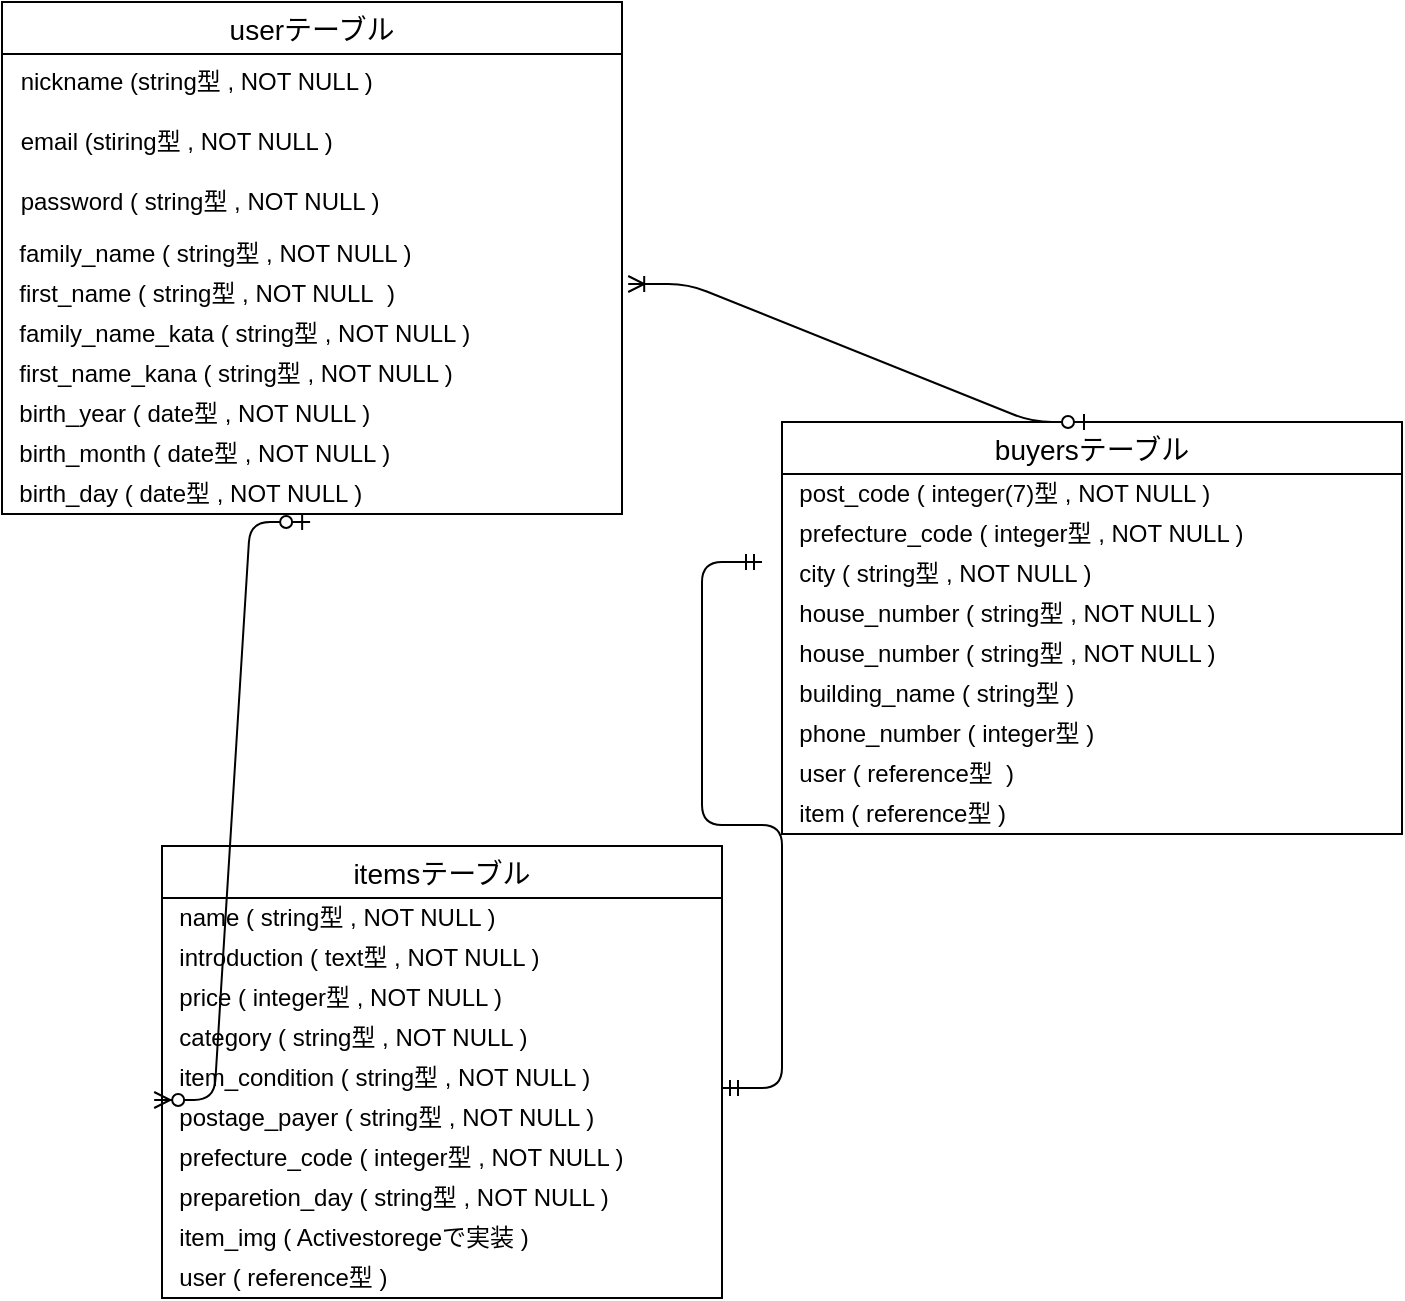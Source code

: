 <mxfile version="13.6.5">
    <diagram id="7_8oD9z88y5m7nNNXtdT" name="ページ1">
        <mxGraphModel dx="720" dy="702" grid="1" gridSize="10" guides="1" tooltips="1" connect="1" arrows="1" fold="1" page="1" pageScale="1" pageWidth="827" pageHeight="1169" math="0" shadow="0">
            <root>
                <mxCell id="0"/>
                <mxCell id="1" parent="0"/>
                <mxCell id="9" value="userテーブル" style="swimlane;fontStyle=0;childLayout=stackLayout;horizontal=1;startSize=26;horizontalStack=0;resizeParent=1;resizeParentMax=0;resizeLast=0;collapsible=1;marginBottom=0;align=center;fontSize=14;" vertex="1" parent="1">
                    <mxGeometry x="120" y="360" width="310" height="256" as="geometry"/>
                </mxCell>
                <mxCell id="10" value=" nickname (string型 , NOT NULL )" style="text;strokeColor=none;fillColor=none;spacingLeft=4;spacingRight=4;overflow=hidden;rotatable=0;points=[[0,0.5],[1,0.5]];portConstraint=eastwest;fontSize=12;" vertex="1" parent="9">
                    <mxGeometry y="26" width="310" height="30" as="geometry"/>
                </mxCell>
                <mxCell id="11" value=" email (stiring型 , NOT NULL )" style="text;strokeColor=none;fillColor=none;spacingLeft=4;spacingRight=4;overflow=hidden;rotatable=0;points=[[0,0.5],[1,0.5]];portConstraint=eastwest;fontSize=12;" vertex="1" parent="9">
                    <mxGeometry y="56" width="310" height="30" as="geometry"/>
                </mxCell>
                <mxCell id="12" value=" password ( string型 , NOT NULL )" style="text;strokeColor=none;fillColor=none;spacingLeft=4;spacingRight=4;overflow=hidden;rotatable=0;points=[[0,0.5],[1,0.5]];portConstraint=eastwest;fontSize=12;" vertex="1" parent="9">
                    <mxGeometry y="86" width="310" height="30" as="geometry"/>
                </mxCell>
                <mxCell id="30" value="&amp;nbsp; family_name ( string型 , NOT NULL )" style="text;html=1;resizable=0;autosize=1;align=left;verticalAlign=middle;points=[];fillColor=none;strokeColor=none;rounded=0;" vertex="1" parent="9">
                    <mxGeometry y="116" width="310" height="20" as="geometry"/>
                </mxCell>
                <mxCell id="31" value="&amp;nbsp; first_name ( string型 , NOT NULL&amp;nbsp; )" style="text;html=1;resizable=0;autosize=1;align=left;verticalAlign=middle;points=[];fillColor=none;strokeColor=none;rounded=0;" vertex="1" parent="9">
                    <mxGeometry y="136" width="310" height="20" as="geometry"/>
                </mxCell>
                <mxCell id="32" value="&amp;nbsp; family_name_kata ( string型 , NOT NULL )" style="text;html=1;resizable=0;autosize=1;align=left;verticalAlign=middle;points=[];fillColor=none;strokeColor=none;rounded=0;" vertex="1" parent="9">
                    <mxGeometry y="156" width="310" height="20" as="geometry"/>
                </mxCell>
                <mxCell id="33" value="&amp;nbsp; first_name_kana ( string型 , NOT NULL )" style="text;html=1;resizable=0;autosize=1;align=left;verticalAlign=middle;points=[];fillColor=none;strokeColor=none;rounded=0;" vertex="1" parent="9">
                    <mxGeometry y="176" width="310" height="20" as="geometry"/>
                </mxCell>
                <mxCell id="34" value="&amp;nbsp; birth_year ( date型 , NOT NULL )" style="text;html=1;resizable=0;autosize=1;align=left;verticalAlign=middle;points=[];fillColor=none;strokeColor=none;rounded=0;" vertex="1" parent="9">
                    <mxGeometry y="196" width="310" height="20" as="geometry"/>
                </mxCell>
                <mxCell id="35" value="&amp;nbsp; birth_month ( date型 , NOT NULL )" style="text;html=1;resizable=0;autosize=1;align=left;verticalAlign=middle;points=[];fillColor=none;strokeColor=none;rounded=0;" vertex="1" parent="9">
                    <mxGeometry y="216" width="310" height="20" as="geometry"/>
                </mxCell>
                <mxCell id="36" value="&amp;nbsp; birth_day ( date型 , NOT NULL )" style="text;html=1;resizable=0;autosize=1;align=left;verticalAlign=middle;points=[];fillColor=none;strokeColor=none;rounded=0;" vertex="1" parent="9">
                    <mxGeometry y="236" width="310" height="20" as="geometry"/>
                </mxCell>
                <mxCell id="48" value="itemsテーブル" style="swimlane;fontStyle=0;childLayout=stackLayout;horizontal=1;startSize=26;horizontalStack=0;resizeParent=1;resizeParentMax=0;resizeLast=0;collapsible=1;marginBottom=0;align=center;fontSize=14;" vertex="1" parent="1">
                    <mxGeometry x="200" y="782" width="280" height="226" as="geometry"/>
                </mxCell>
                <mxCell id="58" value="&amp;nbsp; name ( string型 , NOT NULL )" style="text;html=1;resizable=0;autosize=1;align=left;verticalAlign=middle;points=[];fillColor=none;strokeColor=none;rounded=0;" vertex="1" parent="48">
                    <mxGeometry y="26" width="280" height="20" as="geometry"/>
                </mxCell>
                <mxCell id="59" value="&amp;nbsp; introduction ( text型 , NOT NULL )" style="text;html=1;resizable=0;autosize=1;align=left;verticalAlign=middle;points=[];fillColor=none;strokeColor=none;rounded=0;" vertex="1" parent="48">
                    <mxGeometry y="46" width="280" height="20" as="geometry"/>
                </mxCell>
                <mxCell id="60" value="&amp;nbsp; price ( integer型 , NOT NULL )" style="text;html=1;resizable=0;autosize=1;align=left;verticalAlign=middle;points=[];fillColor=none;strokeColor=none;rounded=0;" vertex="1" parent="48">
                    <mxGeometry y="66" width="280" height="20" as="geometry"/>
                </mxCell>
                <mxCell id="52" value="&amp;nbsp; category ( string型 , NOT NULL )" style="text;html=1;resizable=0;autosize=1;align=left;verticalAlign=middle;points=[];fillColor=none;strokeColor=none;rounded=0;" vertex="1" parent="48">
                    <mxGeometry y="86" width="280" height="20" as="geometry"/>
                </mxCell>
                <mxCell id="57" value="&amp;nbsp; item_condition ( string型 , NOT NULL )" style="text;html=1;resizable=0;autosize=1;align=left;verticalAlign=middle;points=[];fillColor=none;strokeColor=none;rounded=0;" vertex="1" parent="48">
                    <mxGeometry y="106" width="280" height="20" as="geometry"/>
                </mxCell>
                <mxCell id="56" value="&amp;nbsp; postage_payer ( string型 , NOT NULL )" style="text;html=1;resizable=0;autosize=1;align=left;verticalAlign=middle;points=[];fillColor=none;strokeColor=none;rounded=0;" vertex="1" parent="48">
                    <mxGeometry y="126" width="280" height="20" as="geometry"/>
                </mxCell>
                <mxCell id="55" value="&amp;nbsp; prefecture_code ( integer型 , NOT NULL )" style="text;html=1;resizable=0;autosize=1;align=left;verticalAlign=middle;points=[];fillColor=none;strokeColor=none;rounded=0;" vertex="1" parent="48">
                    <mxGeometry y="146" width="280" height="20" as="geometry"/>
                </mxCell>
                <mxCell id="54" value="&amp;nbsp; preparetion_day ( string型 , NOT NULL )" style="text;html=1;resizable=0;autosize=1;align=left;verticalAlign=middle;points=[];fillColor=none;strokeColor=none;rounded=0;" vertex="1" parent="48">
                    <mxGeometry y="166" width="280" height="20" as="geometry"/>
                </mxCell>
                <mxCell id="53" value="&amp;nbsp; item_img ( Activestoregeで実装 )" style="text;html=1;resizable=0;autosize=1;align=left;verticalAlign=middle;points=[];fillColor=none;strokeColor=none;rounded=0;" vertex="1" parent="48">
                    <mxGeometry y="186" width="280" height="20" as="geometry"/>
                </mxCell>
                <mxCell id="63" value="&amp;nbsp; user ( reference型 )" style="text;html=1;resizable=0;autosize=1;align=left;verticalAlign=middle;points=[];fillColor=none;strokeColor=none;rounded=0;" vertex="1" parent="48">
                    <mxGeometry y="206" width="280" height="20" as="geometry"/>
                </mxCell>
                <mxCell id="70" value="" style="edgeStyle=entityRelationEdgeStyle;fontSize=12;html=1;endArrow=ERzeroToMany;startArrow=ERzeroToOne;exitX=0.497;exitY=1.2;exitDx=0;exitDy=0;exitPerimeter=0;entryX=-0.014;entryY=0.05;entryDx=0;entryDy=0;entryPerimeter=0;" edge="1" parent="1" source="36" target="56">
                    <mxGeometry width="100" height="100" relative="1" as="geometry">
                        <mxPoint x="400" y="740" as="sourcePoint"/>
                        <mxPoint x="500" y="640" as="targetPoint"/>
                    </mxGeometry>
                </mxCell>
                <mxCell id="77" value="" style="edgeStyle=entityRelationEdgeStyle;fontSize=12;html=1;endArrow=ERmandOne;startArrow=ERmandOne;exitX=1;exitY=-0.25;exitDx=0;exitDy=0;exitPerimeter=0;" edge="1" parent="1" source="56">
                    <mxGeometry width="100" height="100" relative="1" as="geometry">
                        <mxPoint x="400" y="740" as="sourcePoint"/>
                        <mxPoint x="500" y="640" as="targetPoint"/>
                    </mxGeometry>
                </mxCell>
                <mxCell id="37" value="buyersテーブル" style="swimlane;fontStyle=0;childLayout=stackLayout;horizontal=1;startSize=26;horizontalStack=0;resizeParent=1;resizeParentMax=0;resizeLast=0;collapsible=1;marginBottom=0;align=center;fontSize=14;" vertex="1" parent="1">
                    <mxGeometry x="510" y="570" width="310" height="206" as="geometry"/>
                </mxCell>
                <mxCell id="42" value="&amp;nbsp; post_code ( integer(7)型 , NOT NULL )" style="text;html=1;resizable=0;autosize=1;align=left;verticalAlign=middle;points=[];fillColor=none;strokeColor=none;rounded=0;" vertex="1" parent="37">
                    <mxGeometry y="26" width="310" height="20" as="geometry"/>
                </mxCell>
                <mxCell id="61" value="&amp;nbsp; prefecture_code ( integer型 , NOT NULL )" style="text;html=1;resizable=0;autosize=1;align=left;verticalAlign=middle;points=[];fillColor=none;strokeColor=none;rounded=0;" vertex="1" parent="37">
                    <mxGeometry y="46" width="310" height="20" as="geometry"/>
                </mxCell>
                <mxCell id="43" value="&amp;nbsp; city ( string型 , NOT NULL )" style="text;html=1;resizable=0;autosize=1;align=left;verticalAlign=middle;points=[];fillColor=none;strokeColor=none;rounded=0;" vertex="1" parent="37">
                    <mxGeometry y="66" width="310" height="20" as="geometry"/>
                </mxCell>
                <mxCell id="71" value="&amp;nbsp; house_number ( string型 , NOT NULL )" style="text;html=1;resizable=0;autosize=1;align=left;verticalAlign=middle;points=[];fillColor=none;strokeColor=none;rounded=0;" vertex="1" parent="37">
                    <mxGeometry y="86" width="310" height="20" as="geometry"/>
                </mxCell>
                <mxCell id="47" value="&amp;nbsp; house_number ( string型 , NOT NULL )" style="text;html=1;resizable=0;autosize=1;align=left;verticalAlign=middle;points=[];fillColor=none;strokeColor=none;rounded=0;" vertex="1" parent="37">
                    <mxGeometry y="106" width="310" height="20" as="geometry"/>
                </mxCell>
                <mxCell id="45" value="&amp;nbsp; building_name ( string型 )" style="text;html=1;resizable=0;autosize=1;align=left;verticalAlign=middle;points=[];fillColor=none;strokeColor=none;rounded=0;" vertex="1" parent="37">
                    <mxGeometry y="126" width="310" height="20" as="geometry"/>
                </mxCell>
                <mxCell id="76" value="&amp;nbsp; phone_number ( integer型 )" style="text;html=1;resizable=0;autosize=1;align=left;verticalAlign=middle;points=[];fillColor=none;strokeColor=none;rounded=0;" vertex="1" parent="37">
                    <mxGeometry y="146" width="310" height="20" as="geometry"/>
                </mxCell>
                <mxCell id="44" value="&amp;nbsp; user ( reference型&amp;nbsp; )" style="text;html=1;resizable=0;autosize=1;align=left;verticalAlign=middle;points=[];fillColor=none;strokeColor=none;rounded=0;" vertex="1" parent="37">
                    <mxGeometry y="166" width="310" height="20" as="geometry"/>
                </mxCell>
                <mxCell id="82" value="&amp;nbsp; item ( reference型 )" style="text;html=1;resizable=0;autosize=1;align=left;verticalAlign=middle;points=[];fillColor=none;strokeColor=none;rounded=0;" vertex="1" parent="37">
                    <mxGeometry y="186" width="310" height="20" as="geometry"/>
                </mxCell>
                <mxCell id="80" value="" style="edgeStyle=entityRelationEdgeStyle;fontSize=12;html=1;endArrow=ERoneToMany;startArrow=ERzeroToOne;entryX=1.01;entryY=0.25;entryDx=0;entryDy=0;entryPerimeter=0;exitX=0.5;exitY=0;exitDx=0;exitDy=0;" edge="1" parent="1" source="37" target="31">
                    <mxGeometry width="100" height="100" relative="1" as="geometry">
                        <mxPoint x="530" y="570" as="sourcePoint"/>
                        <mxPoint x="680" y="350" as="targetPoint"/>
                    </mxGeometry>
                </mxCell>
            </root>
        </mxGraphModel>
    </diagram>
</mxfile>